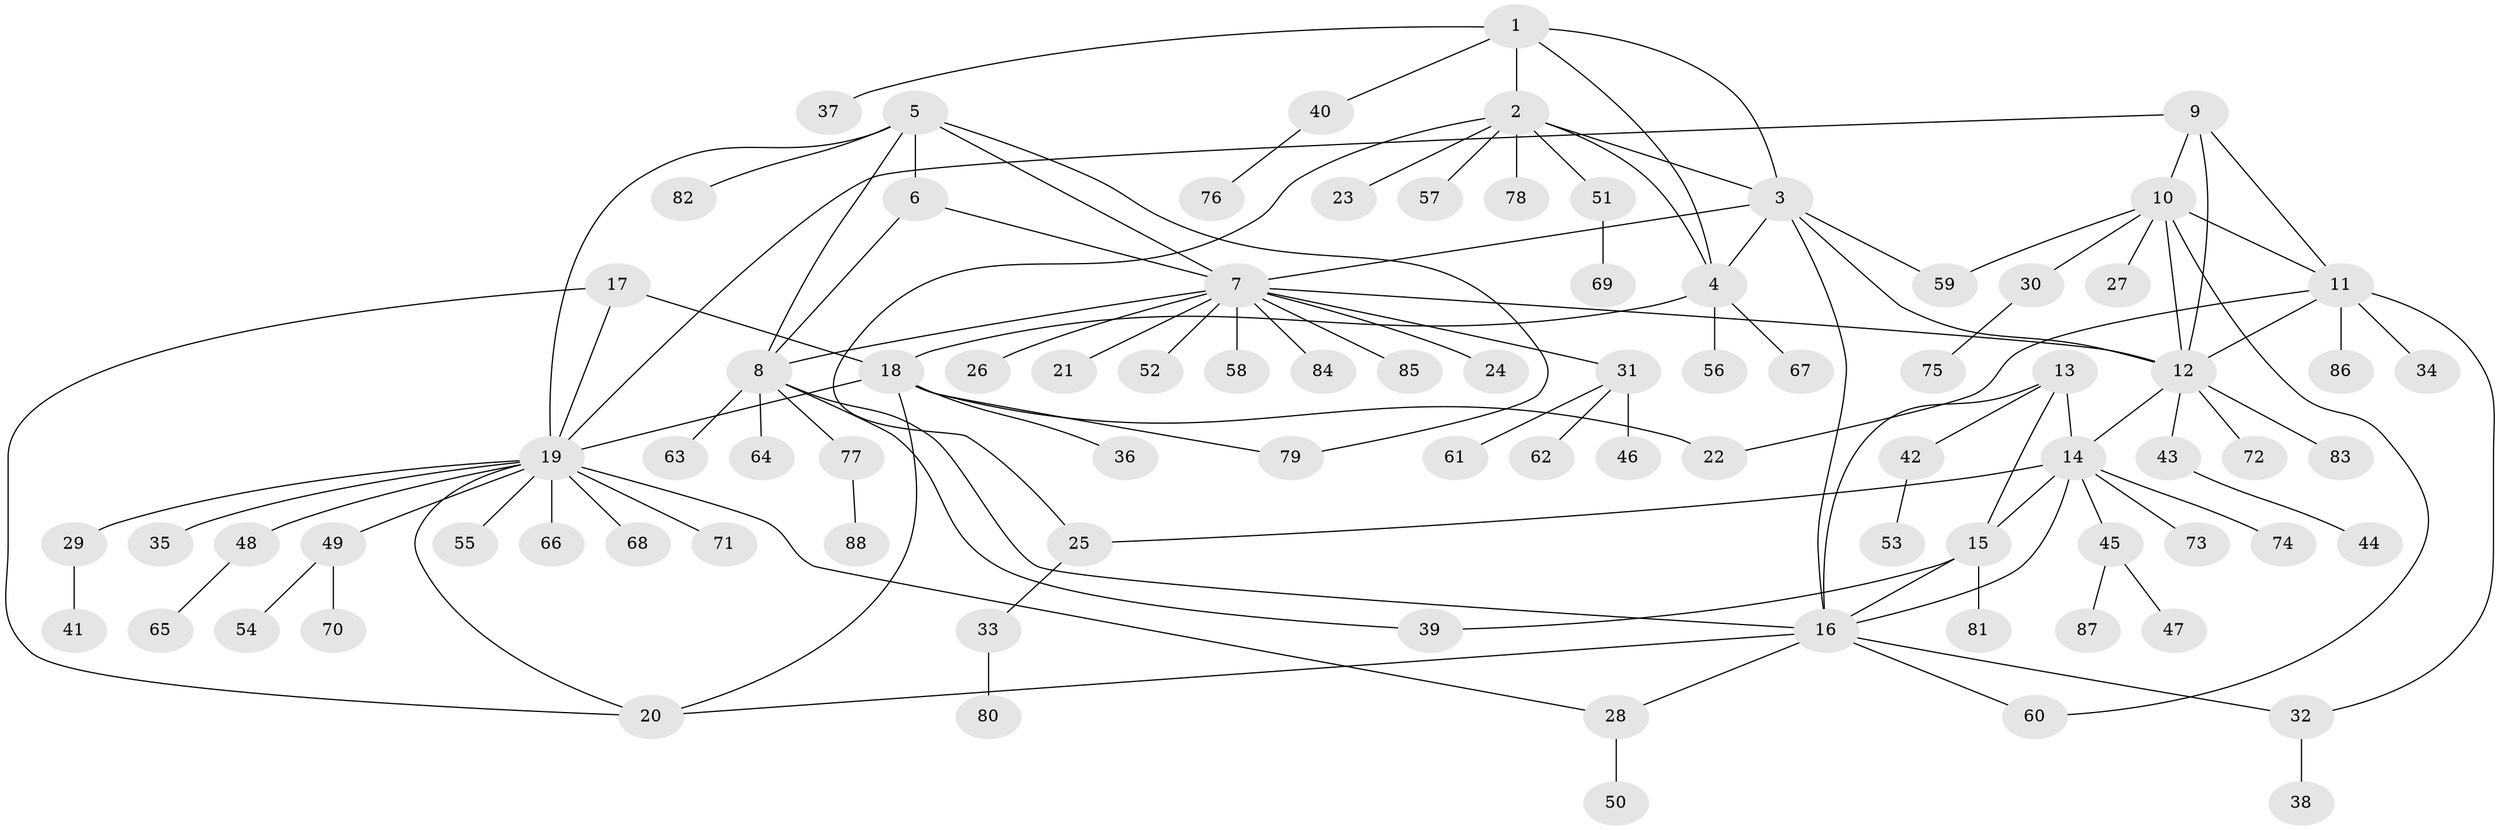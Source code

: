 // Generated by graph-tools (version 1.1) at 2025/02/03/09/25 03:02:39]
// undirected, 88 vertices, 116 edges
graph export_dot {
graph [start="1"]
  node [color=gray90,style=filled];
  1;
  2;
  3;
  4;
  5;
  6;
  7;
  8;
  9;
  10;
  11;
  12;
  13;
  14;
  15;
  16;
  17;
  18;
  19;
  20;
  21;
  22;
  23;
  24;
  25;
  26;
  27;
  28;
  29;
  30;
  31;
  32;
  33;
  34;
  35;
  36;
  37;
  38;
  39;
  40;
  41;
  42;
  43;
  44;
  45;
  46;
  47;
  48;
  49;
  50;
  51;
  52;
  53;
  54;
  55;
  56;
  57;
  58;
  59;
  60;
  61;
  62;
  63;
  64;
  65;
  66;
  67;
  68;
  69;
  70;
  71;
  72;
  73;
  74;
  75;
  76;
  77;
  78;
  79;
  80;
  81;
  82;
  83;
  84;
  85;
  86;
  87;
  88;
  1 -- 2;
  1 -- 3;
  1 -- 4;
  1 -- 37;
  1 -- 40;
  2 -- 3;
  2 -- 4;
  2 -- 23;
  2 -- 25;
  2 -- 51;
  2 -- 57;
  2 -- 78;
  3 -- 4;
  3 -- 7;
  3 -- 12;
  3 -- 16;
  3 -- 59;
  4 -- 18;
  4 -- 56;
  4 -- 67;
  5 -- 6;
  5 -- 7;
  5 -- 8;
  5 -- 19;
  5 -- 79;
  5 -- 82;
  6 -- 7;
  6 -- 8;
  7 -- 8;
  7 -- 12;
  7 -- 21;
  7 -- 24;
  7 -- 26;
  7 -- 31;
  7 -- 52;
  7 -- 58;
  7 -- 84;
  7 -- 85;
  8 -- 16;
  8 -- 39;
  8 -- 63;
  8 -- 64;
  8 -- 77;
  9 -- 10;
  9 -- 11;
  9 -- 12;
  9 -- 19;
  10 -- 11;
  10 -- 12;
  10 -- 27;
  10 -- 30;
  10 -- 59;
  10 -- 60;
  11 -- 12;
  11 -- 22;
  11 -- 32;
  11 -- 34;
  11 -- 86;
  12 -- 14;
  12 -- 43;
  12 -- 72;
  12 -- 83;
  13 -- 14;
  13 -- 15;
  13 -- 16;
  13 -- 42;
  14 -- 15;
  14 -- 16;
  14 -- 25;
  14 -- 45;
  14 -- 73;
  14 -- 74;
  15 -- 16;
  15 -- 39;
  15 -- 81;
  16 -- 20;
  16 -- 28;
  16 -- 32;
  16 -- 60;
  17 -- 18;
  17 -- 19;
  17 -- 20;
  18 -- 19;
  18 -- 20;
  18 -- 22;
  18 -- 36;
  18 -- 79;
  19 -- 20;
  19 -- 28;
  19 -- 29;
  19 -- 35;
  19 -- 48;
  19 -- 49;
  19 -- 55;
  19 -- 66;
  19 -- 68;
  19 -- 71;
  25 -- 33;
  28 -- 50;
  29 -- 41;
  30 -- 75;
  31 -- 46;
  31 -- 61;
  31 -- 62;
  32 -- 38;
  33 -- 80;
  40 -- 76;
  42 -- 53;
  43 -- 44;
  45 -- 47;
  45 -- 87;
  48 -- 65;
  49 -- 54;
  49 -- 70;
  51 -- 69;
  77 -- 88;
}
